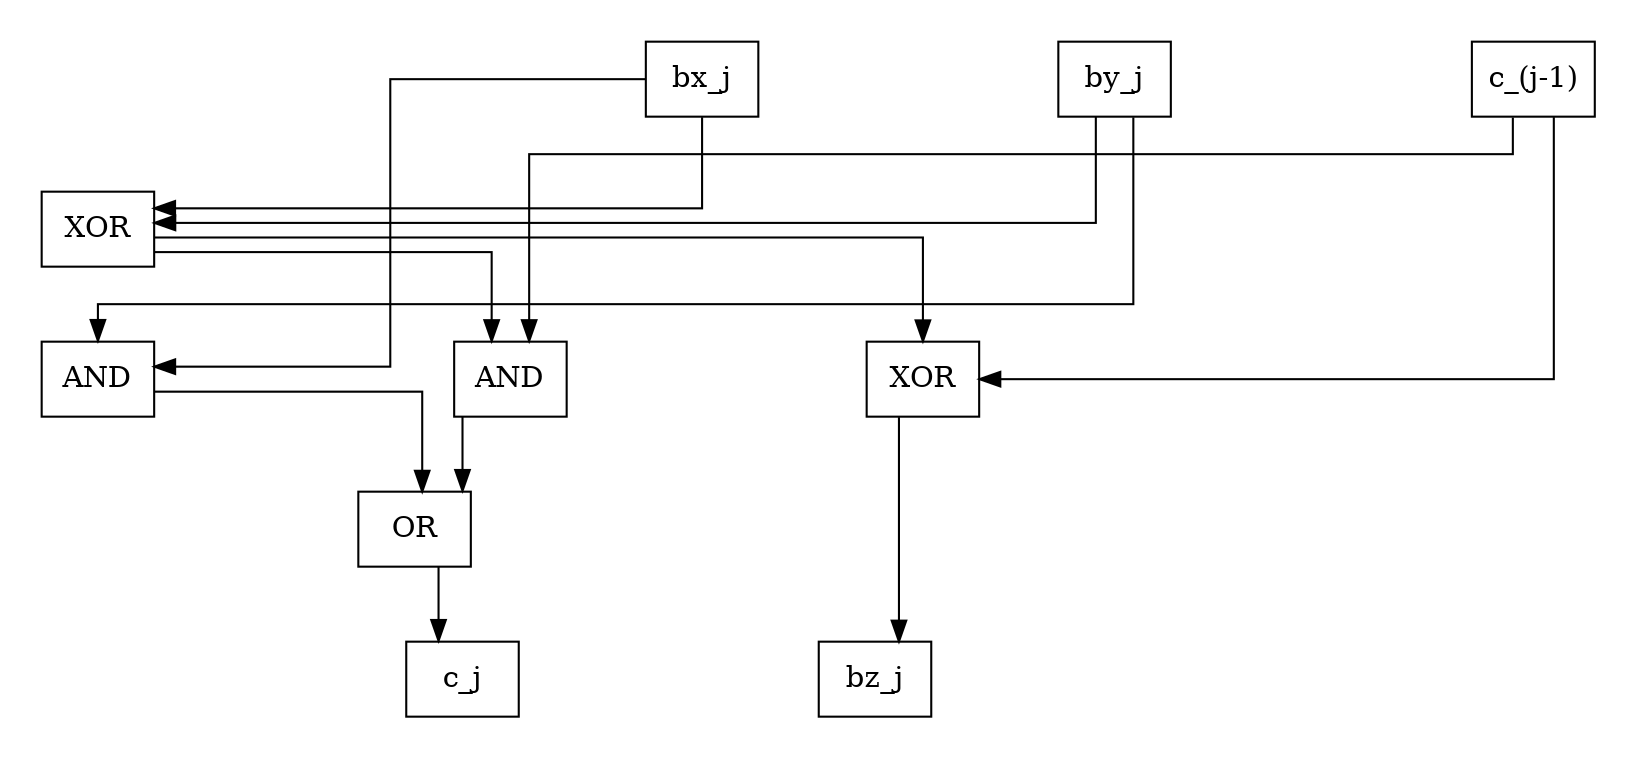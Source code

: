 digraph ONEBFULLADD {
	graph [center=true,
		forcelabels=true,
		nodesep=2.0,
		splines=ortho
	];
	subgraph clusterout {
		graph [color=white];
		nADD09	[label=bz_j,
			shape=box];
		nADD010	[label=c_j,
			shape=box];
	}
	subgraph clusterin {
		graph [color=white];
		nADD01	[label=bx_j,
			shape=box];
		nADD02	[label=by_j,
			shape=box];
		nADD03	[label="c_(j-1)",
			shape=box];
	}
	subgraph clustermid {
		graph [color=white];
		{
			nADD05	[label=XOR,
				shape=box];
			nADD06	[label=AND,
				shape=box];
		}
		nADD04	[label=XOR,
			shape=box];
		nADD04 -> nADD05;
		nADD04 -> nADD06;
		nADD08	[label=OR,
			shape=box];
		nADD06 -> nADD08;
		nADD07	[label=AND,
			shape=box];
		nADD07 -> nADD08;
	}
	nADD01 -> nADD04;
	nADD01 -> nADD07;
	nADD02 -> nADD04;
	nADD02 -> nADD07;
	nADD03 -> nADD05;
	nADD03 -> nADD06;
	nADD05 -> nADD09;
	nADD08 -> nADD010;
}
